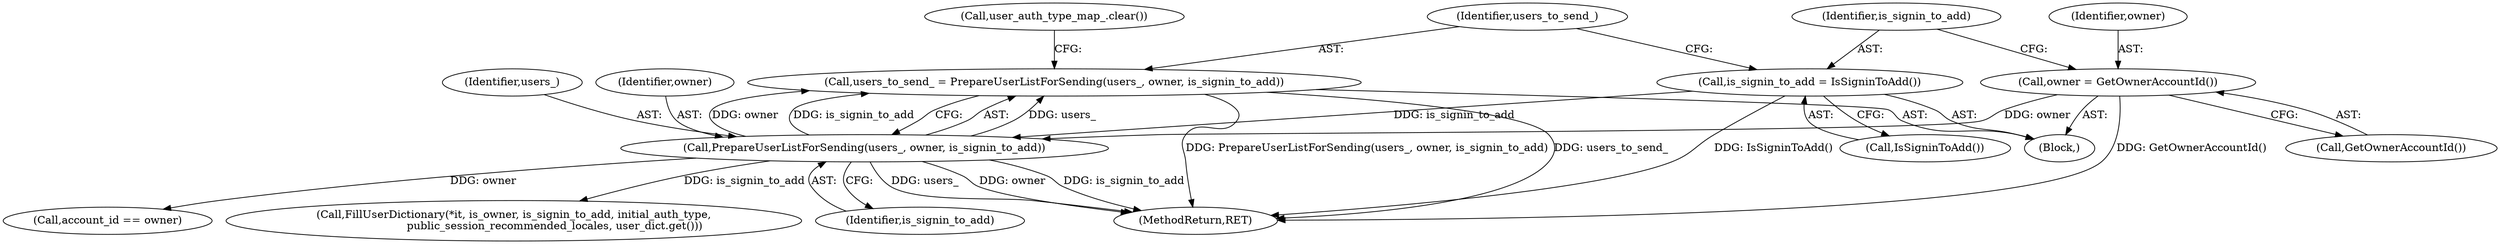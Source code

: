 digraph "0_Chrome_c66b1fc49870c514b1c1e8b53498153176d7ec2b_7@API" {
"1000110" [label="(Call,users_to_send_ = PrepareUserListForSending(users_, owner, is_signin_to_add))"];
"1000112" [label="(Call,PrepareUserListForSending(users_, owner, is_signin_to_add))"];
"1000103" [label="(Call,owner = GetOwnerAccountId())"];
"1000107" [label="(Call,is_signin_to_add = IsSigninToAdd())"];
"1000104" [label="(Identifier,owner)"];
"1000135" [label="(Call,account_id == owner)"];
"1000110" [label="(Call,users_to_send_ = PrepareUserListForSending(users_, owner, is_signin_to_add))"];
"1000103" [label="(Call,owner = GetOwnerAccountId())"];
"1000107" [label="(Call,is_signin_to_add = IsSigninToAdd())"];
"1000178" [label="(Call,FillUserDictionary(*it, is_owner, is_signin_to_add, initial_auth_type,\n                        public_session_recommended_locales, user_dict.get()))"];
"1000111" [label="(Identifier,users_to_send_)"];
"1000116" [label="(Call,user_auth_type_map_.clear())"];
"1000109" [label="(Call,IsSigninToAdd())"];
"1000196" [label="(MethodReturn,RET)"];
"1000108" [label="(Identifier,is_signin_to_add)"];
"1000113" [label="(Identifier,users_)"];
"1000105" [label="(Call,GetOwnerAccountId())"];
"1000115" [label="(Identifier,is_signin_to_add)"];
"1000114" [label="(Identifier,owner)"];
"1000101" [label="(Block,)"];
"1000112" [label="(Call,PrepareUserListForSending(users_, owner, is_signin_to_add))"];
"1000110" -> "1000101"  [label="AST: "];
"1000110" -> "1000112"  [label="CFG: "];
"1000111" -> "1000110"  [label="AST: "];
"1000112" -> "1000110"  [label="AST: "];
"1000116" -> "1000110"  [label="CFG: "];
"1000110" -> "1000196"  [label="DDG: PrepareUserListForSending(users_, owner, is_signin_to_add)"];
"1000110" -> "1000196"  [label="DDG: users_to_send_"];
"1000112" -> "1000110"  [label="DDG: users_"];
"1000112" -> "1000110"  [label="DDG: owner"];
"1000112" -> "1000110"  [label="DDG: is_signin_to_add"];
"1000112" -> "1000115"  [label="CFG: "];
"1000113" -> "1000112"  [label="AST: "];
"1000114" -> "1000112"  [label="AST: "];
"1000115" -> "1000112"  [label="AST: "];
"1000112" -> "1000196"  [label="DDG: owner"];
"1000112" -> "1000196"  [label="DDG: is_signin_to_add"];
"1000112" -> "1000196"  [label="DDG: users_"];
"1000103" -> "1000112"  [label="DDG: owner"];
"1000107" -> "1000112"  [label="DDG: is_signin_to_add"];
"1000112" -> "1000135"  [label="DDG: owner"];
"1000112" -> "1000178"  [label="DDG: is_signin_to_add"];
"1000103" -> "1000101"  [label="AST: "];
"1000103" -> "1000105"  [label="CFG: "];
"1000104" -> "1000103"  [label="AST: "];
"1000105" -> "1000103"  [label="AST: "];
"1000108" -> "1000103"  [label="CFG: "];
"1000103" -> "1000196"  [label="DDG: GetOwnerAccountId()"];
"1000107" -> "1000101"  [label="AST: "];
"1000107" -> "1000109"  [label="CFG: "];
"1000108" -> "1000107"  [label="AST: "];
"1000109" -> "1000107"  [label="AST: "];
"1000111" -> "1000107"  [label="CFG: "];
"1000107" -> "1000196"  [label="DDG: IsSigninToAdd()"];
}
